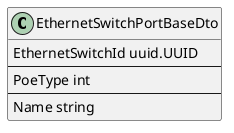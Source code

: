 @startuml EthernetSwitchPortBaseDto

class EthernetSwitchPortBaseDto {
    EthernetSwitchId uuid.UUID
    --
    PoeType int
    --
    Name string
}

@enduml